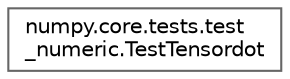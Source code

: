 digraph "Graphical Class Hierarchy"
{
 // LATEX_PDF_SIZE
  bgcolor="transparent";
  edge [fontname=Helvetica,fontsize=10,labelfontname=Helvetica,labelfontsize=10];
  node [fontname=Helvetica,fontsize=10,shape=box,height=0.2,width=0.4];
  rankdir="LR";
  Node0 [id="Node000000",label="numpy.core.tests.test\l_numeric.TestTensordot",height=0.2,width=0.4,color="grey40", fillcolor="white", style="filled",URL="$dc/db9/classnumpy_1_1core_1_1tests_1_1test__numeric_1_1TestTensordot.html",tooltip=" "];
}
